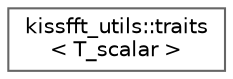 digraph "Graphical Class Hierarchy"
{
 // LATEX_PDF_SIZE
  bgcolor="transparent";
  edge [fontname=Helvetica,fontsize=10,labelfontname=Helvetica,labelfontsize=10];
  node [fontname=Helvetica,fontsize=10,shape=box,height=0.2,width=0.4];
  rankdir="LR";
  Node0 [id="Node000000",label="kissfft_utils::traits\l\< T_scalar \>",height=0.2,width=0.4,color="grey40", fillcolor="white", style="filled",URL="$structkissfft__utils_1_1traits.html",tooltip=" "];
}

